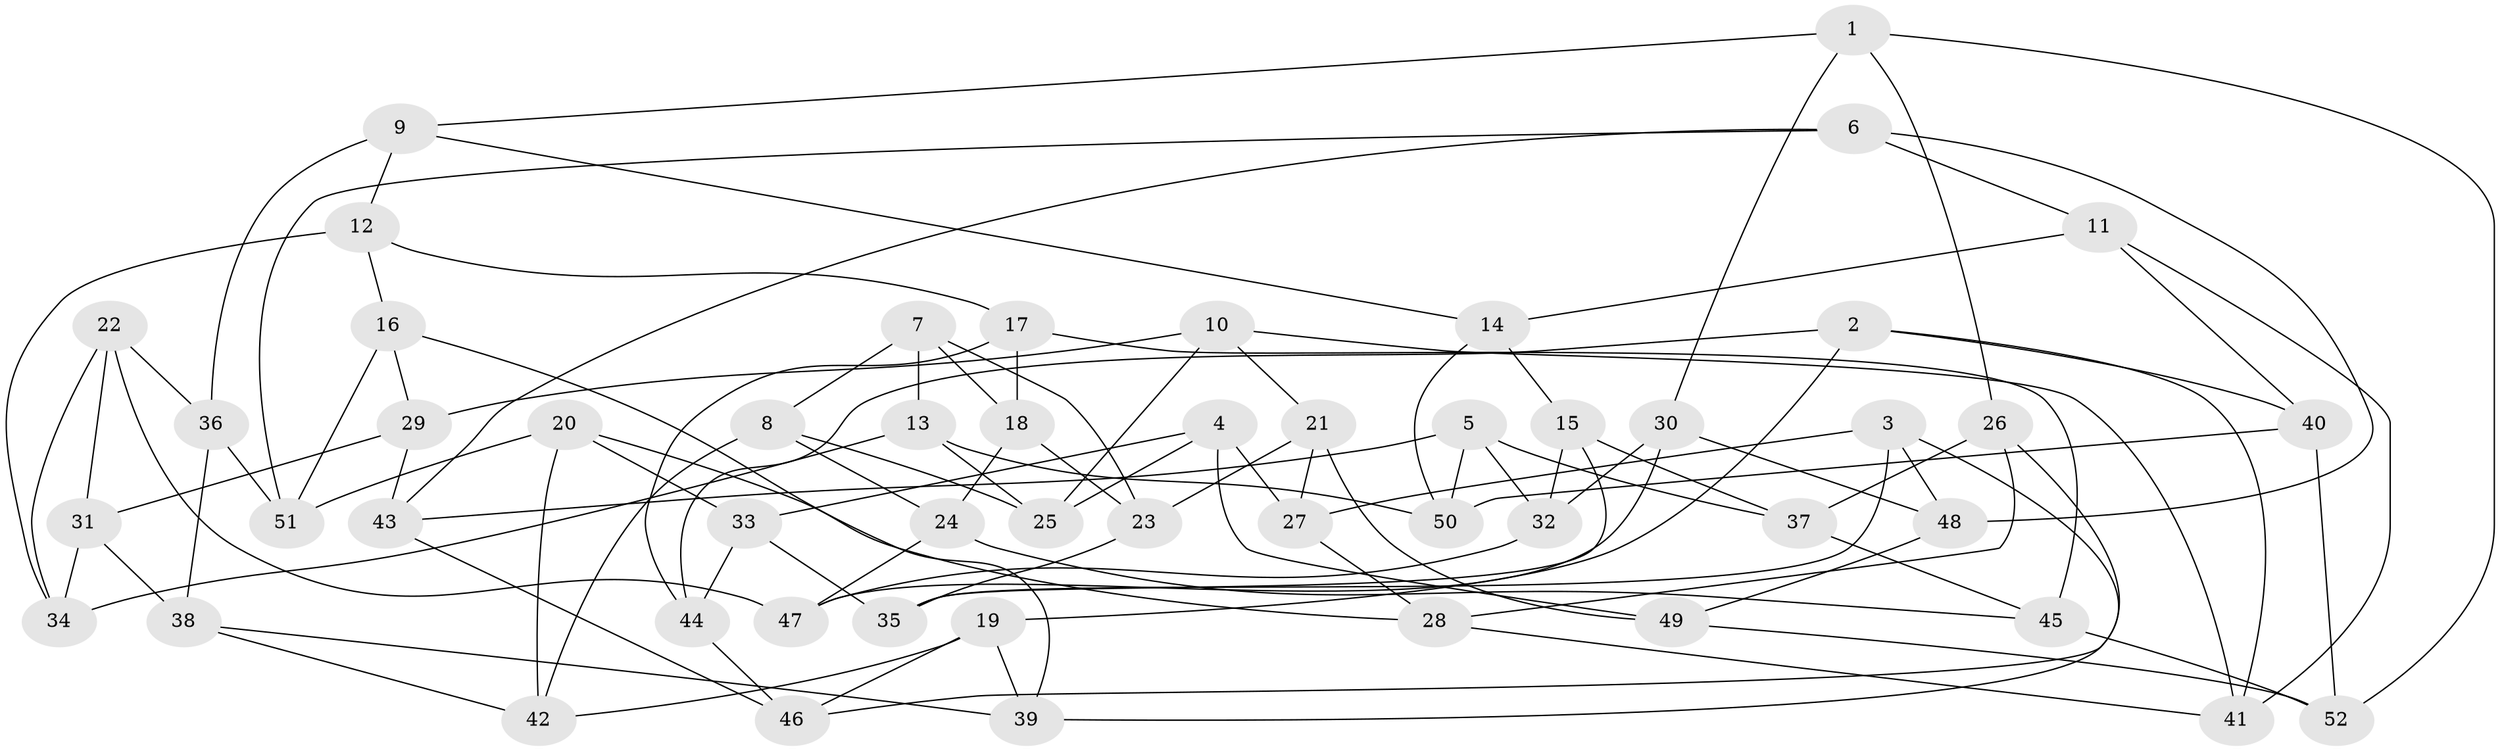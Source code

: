 // Generated by graph-tools (version 1.1) at 2025/02/03/09/25 03:02:54]
// undirected, 52 vertices, 104 edges
graph export_dot {
graph [start="1"]
  node [color=gray90,style=filled];
  1;
  2;
  3;
  4;
  5;
  6;
  7;
  8;
  9;
  10;
  11;
  12;
  13;
  14;
  15;
  16;
  17;
  18;
  19;
  20;
  21;
  22;
  23;
  24;
  25;
  26;
  27;
  28;
  29;
  30;
  31;
  32;
  33;
  34;
  35;
  36;
  37;
  38;
  39;
  40;
  41;
  42;
  43;
  44;
  45;
  46;
  47;
  48;
  49;
  50;
  51;
  52;
  1 -- 9;
  1 -- 26;
  1 -- 30;
  1 -- 52;
  2 -- 40;
  2 -- 44;
  2 -- 41;
  2 -- 19;
  3 -- 35;
  3 -- 48;
  3 -- 27;
  3 -- 39;
  4 -- 27;
  4 -- 25;
  4 -- 49;
  4 -- 33;
  5 -- 43;
  5 -- 32;
  5 -- 37;
  5 -- 50;
  6 -- 48;
  6 -- 51;
  6 -- 11;
  6 -- 43;
  7 -- 18;
  7 -- 8;
  7 -- 13;
  7 -- 23;
  8 -- 25;
  8 -- 42;
  8 -- 24;
  9 -- 12;
  9 -- 36;
  9 -- 14;
  10 -- 25;
  10 -- 29;
  10 -- 21;
  10 -- 41;
  11 -- 40;
  11 -- 14;
  11 -- 41;
  12 -- 17;
  12 -- 34;
  12 -- 16;
  13 -- 50;
  13 -- 34;
  13 -- 25;
  14 -- 15;
  14 -- 50;
  15 -- 37;
  15 -- 32;
  15 -- 35;
  16 -- 29;
  16 -- 39;
  16 -- 51;
  17 -- 44;
  17 -- 18;
  17 -- 45;
  18 -- 24;
  18 -- 23;
  19 -- 46;
  19 -- 42;
  19 -- 39;
  20 -- 33;
  20 -- 51;
  20 -- 42;
  20 -- 28;
  21 -- 27;
  21 -- 23;
  21 -- 49;
  22 -- 34;
  22 -- 31;
  22 -- 47;
  22 -- 36;
  23 -- 35;
  24 -- 47;
  24 -- 45;
  26 -- 28;
  26 -- 37;
  26 -- 46;
  27 -- 28;
  28 -- 41;
  29 -- 31;
  29 -- 43;
  30 -- 32;
  30 -- 47;
  30 -- 48;
  31 -- 38;
  31 -- 34;
  32 -- 47;
  33 -- 35;
  33 -- 44;
  36 -- 51;
  36 -- 38;
  37 -- 45;
  38 -- 39;
  38 -- 42;
  40 -- 52;
  40 -- 50;
  43 -- 46;
  44 -- 46;
  45 -- 52;
  48 -- 49;
  49 -- 52;
}
